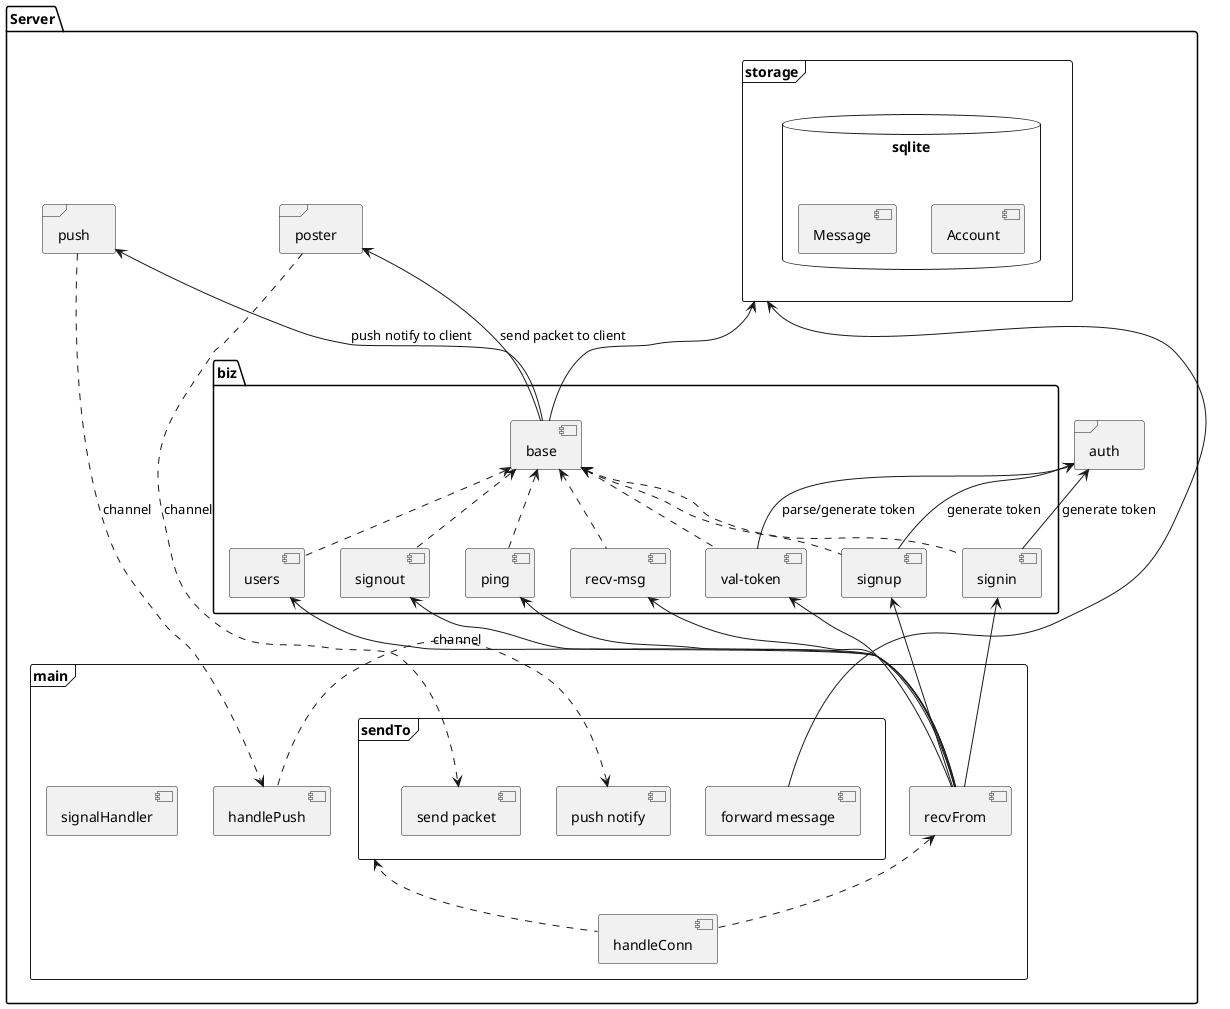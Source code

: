 @startuml gochat-server-uml
package Server {
    frame main {
        [signalHandler]
        [handlePush]
        [handleConn]
        frame sendTo {
            [send packet]
            [push notify]
            [forward message]
        }
        [recvFrom] as recvFrom
    }
    frame poster
    frame push
    frame storage {
        database sqlite {
            [Account]
            [Message]
        }
    }
    frame auth

    folder biz {
        [base]
        [signup]
        [signin]
        [val-token]
        [users]
        [recv-msg]
        [ping]
        [signout]
    }
}
signup .up.> base
signin .up.> base
[val-token] .up.> base
users .up.> base
[recv-msg] .up.> base
ping .up.> base
signout .up.> base

[val-token] -up-> auth : parse/generate token
signup -up-> auth : generate token
signin -up-> auth : generate token

base -up-> poster : send packet to client
base -up-> push : push notify to client
base -up-> storage

recvFrom -up-> signup
recvFrom -up-> signin
recvFrom -up-> [val-token]
recvFrom -up-> users
recvFrom -up-> [recv-msg]
recvFrom -up-> ping
recvFrom -up-> signout

handleConn .up.> sendTo
handleConn .up.> recvFrom

poster ..> [send packet] : channel
push ..> handlePush : channel
handlePush .left.> [push notify] : channel
[forward message] -left-> storage
@enduml